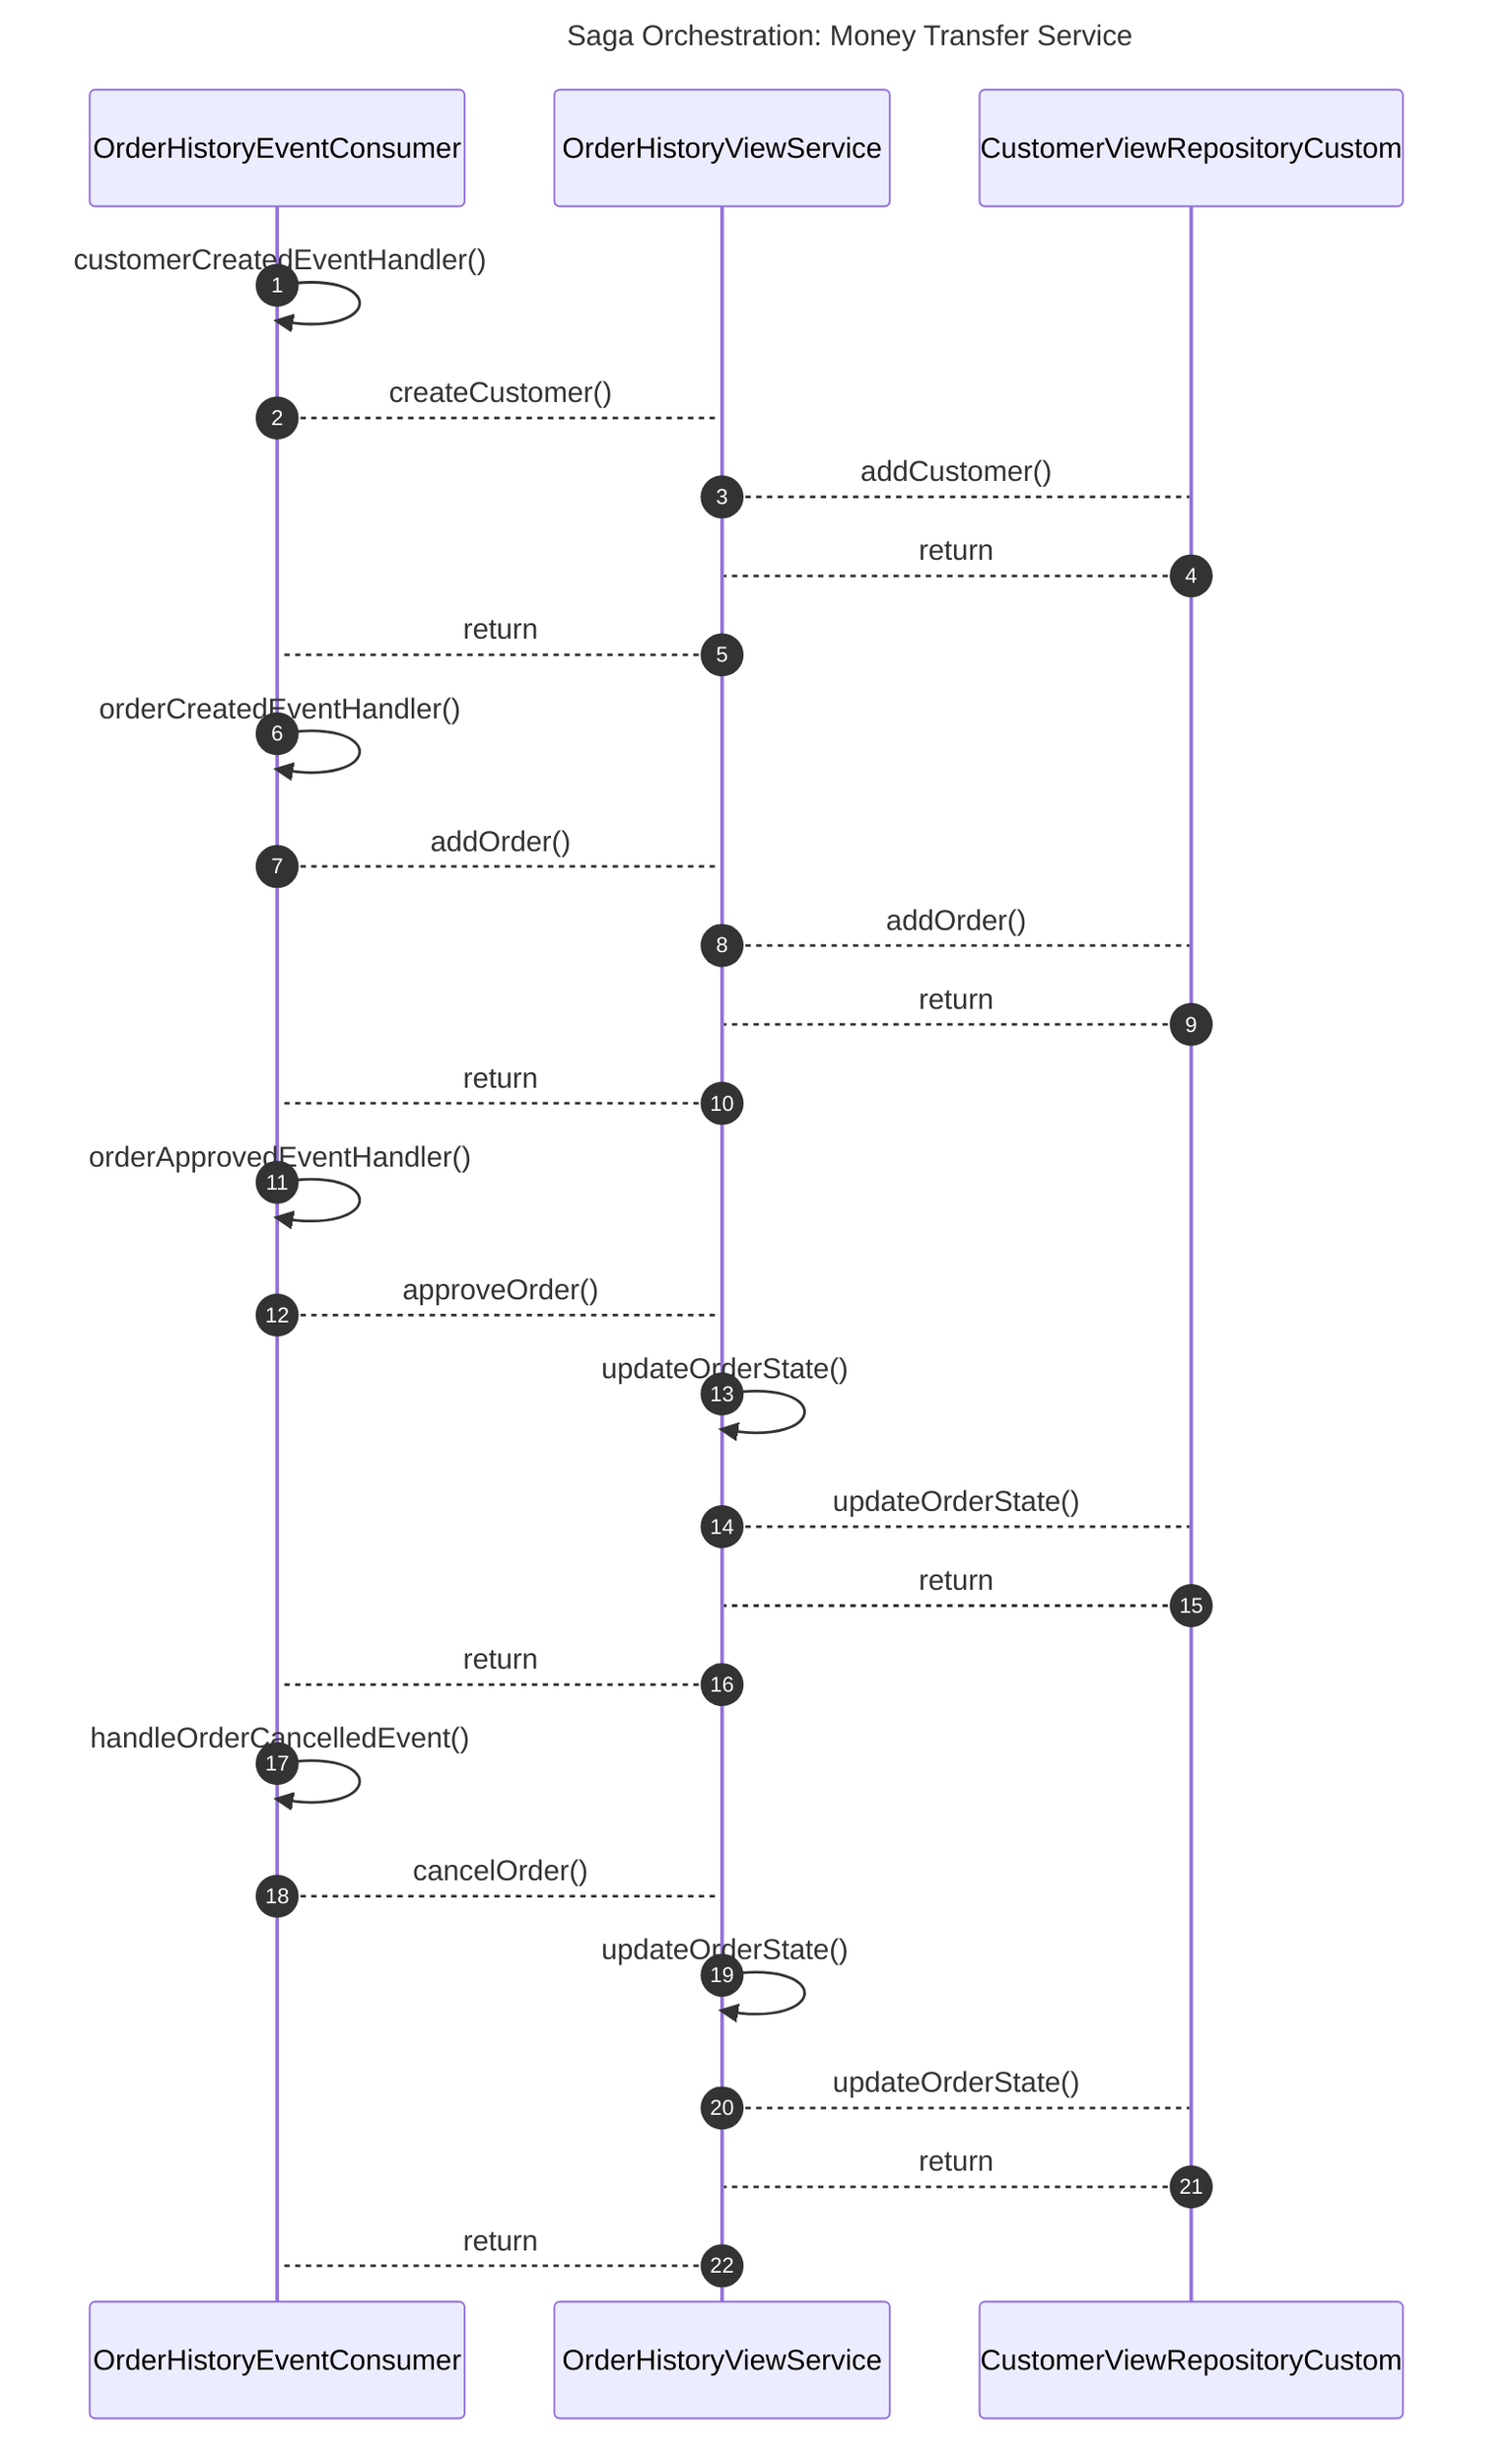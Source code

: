 ---
title: "Saga Orchestration: Money Transfer Service"
---

sequenceDiagram
autonumber
participant OrderHistoryEventConsumer
participant OrderHistoryViewService
participant CustomerViewRepositoryCustom

OrderHistoryEventConsumer->> OrderHistoryEventConsumer: customerCreatedEventHandler()
OrderHistoryEventConsumer--> OrderHistoryViewService: createCustomer()
OrderHistoryViewService--> CustomerViewRepositoryCustom: addCustomer()
CustomerViewRepositoryCustom-->OrderHistoryViewService: return
OrderHistoryViewService-->OrderHistoryEventConsumer: return
OrderHistoryEventConsumer->>OrderHistoryEventConsumer: orderCreatedEventHandler()
OrderHistoryEventConsumer-->OrderHistoryViewService: addOrder()
OrderHistoryViewService-->CustomerViewRepositoryCustom: addOrder()
CustomerViewRepositoryCustom-->OrderHistoryViewService: return
OrderHistoryViewService-->OrderHistoryEventConsumer: return
OrderHistoryEventConsumer->>OrderHistoryEventConsumer: orderApprovedEventHandler()
OrderHistoryEventConsumer-->OrderHistoryViewService: approveOrder()
OrderHistoryViewService->>OrderHistoryViewService: updateOrderState()
OrderHistoryViewService-->CustomerViewRepositoryCustom: updateOrderState()
CustomerViewRepositoryCustom-->OrderHistoryViewService: return
OrderHistoryViewService--> OrderHistoryEventConsumer: return
OrderHistoryEventConsumer->>OrderHistoryEventConsumer: handleOrderCancelledEvent()
OrderHistoryEventConsumer-->OrderHistoryViewService: cancelOrder()
OrderHistoryViewService->>OrderHistoryViewService: updateOrderState()
OrderHistoryViewService-->CustomerViewRepositoryCustom: updateOrderState()
CustomerViewRepositoryCustom-->OrderHistoryViewService: return
OrderHistoryViewService-->OrderHistoryEventConsumer: return